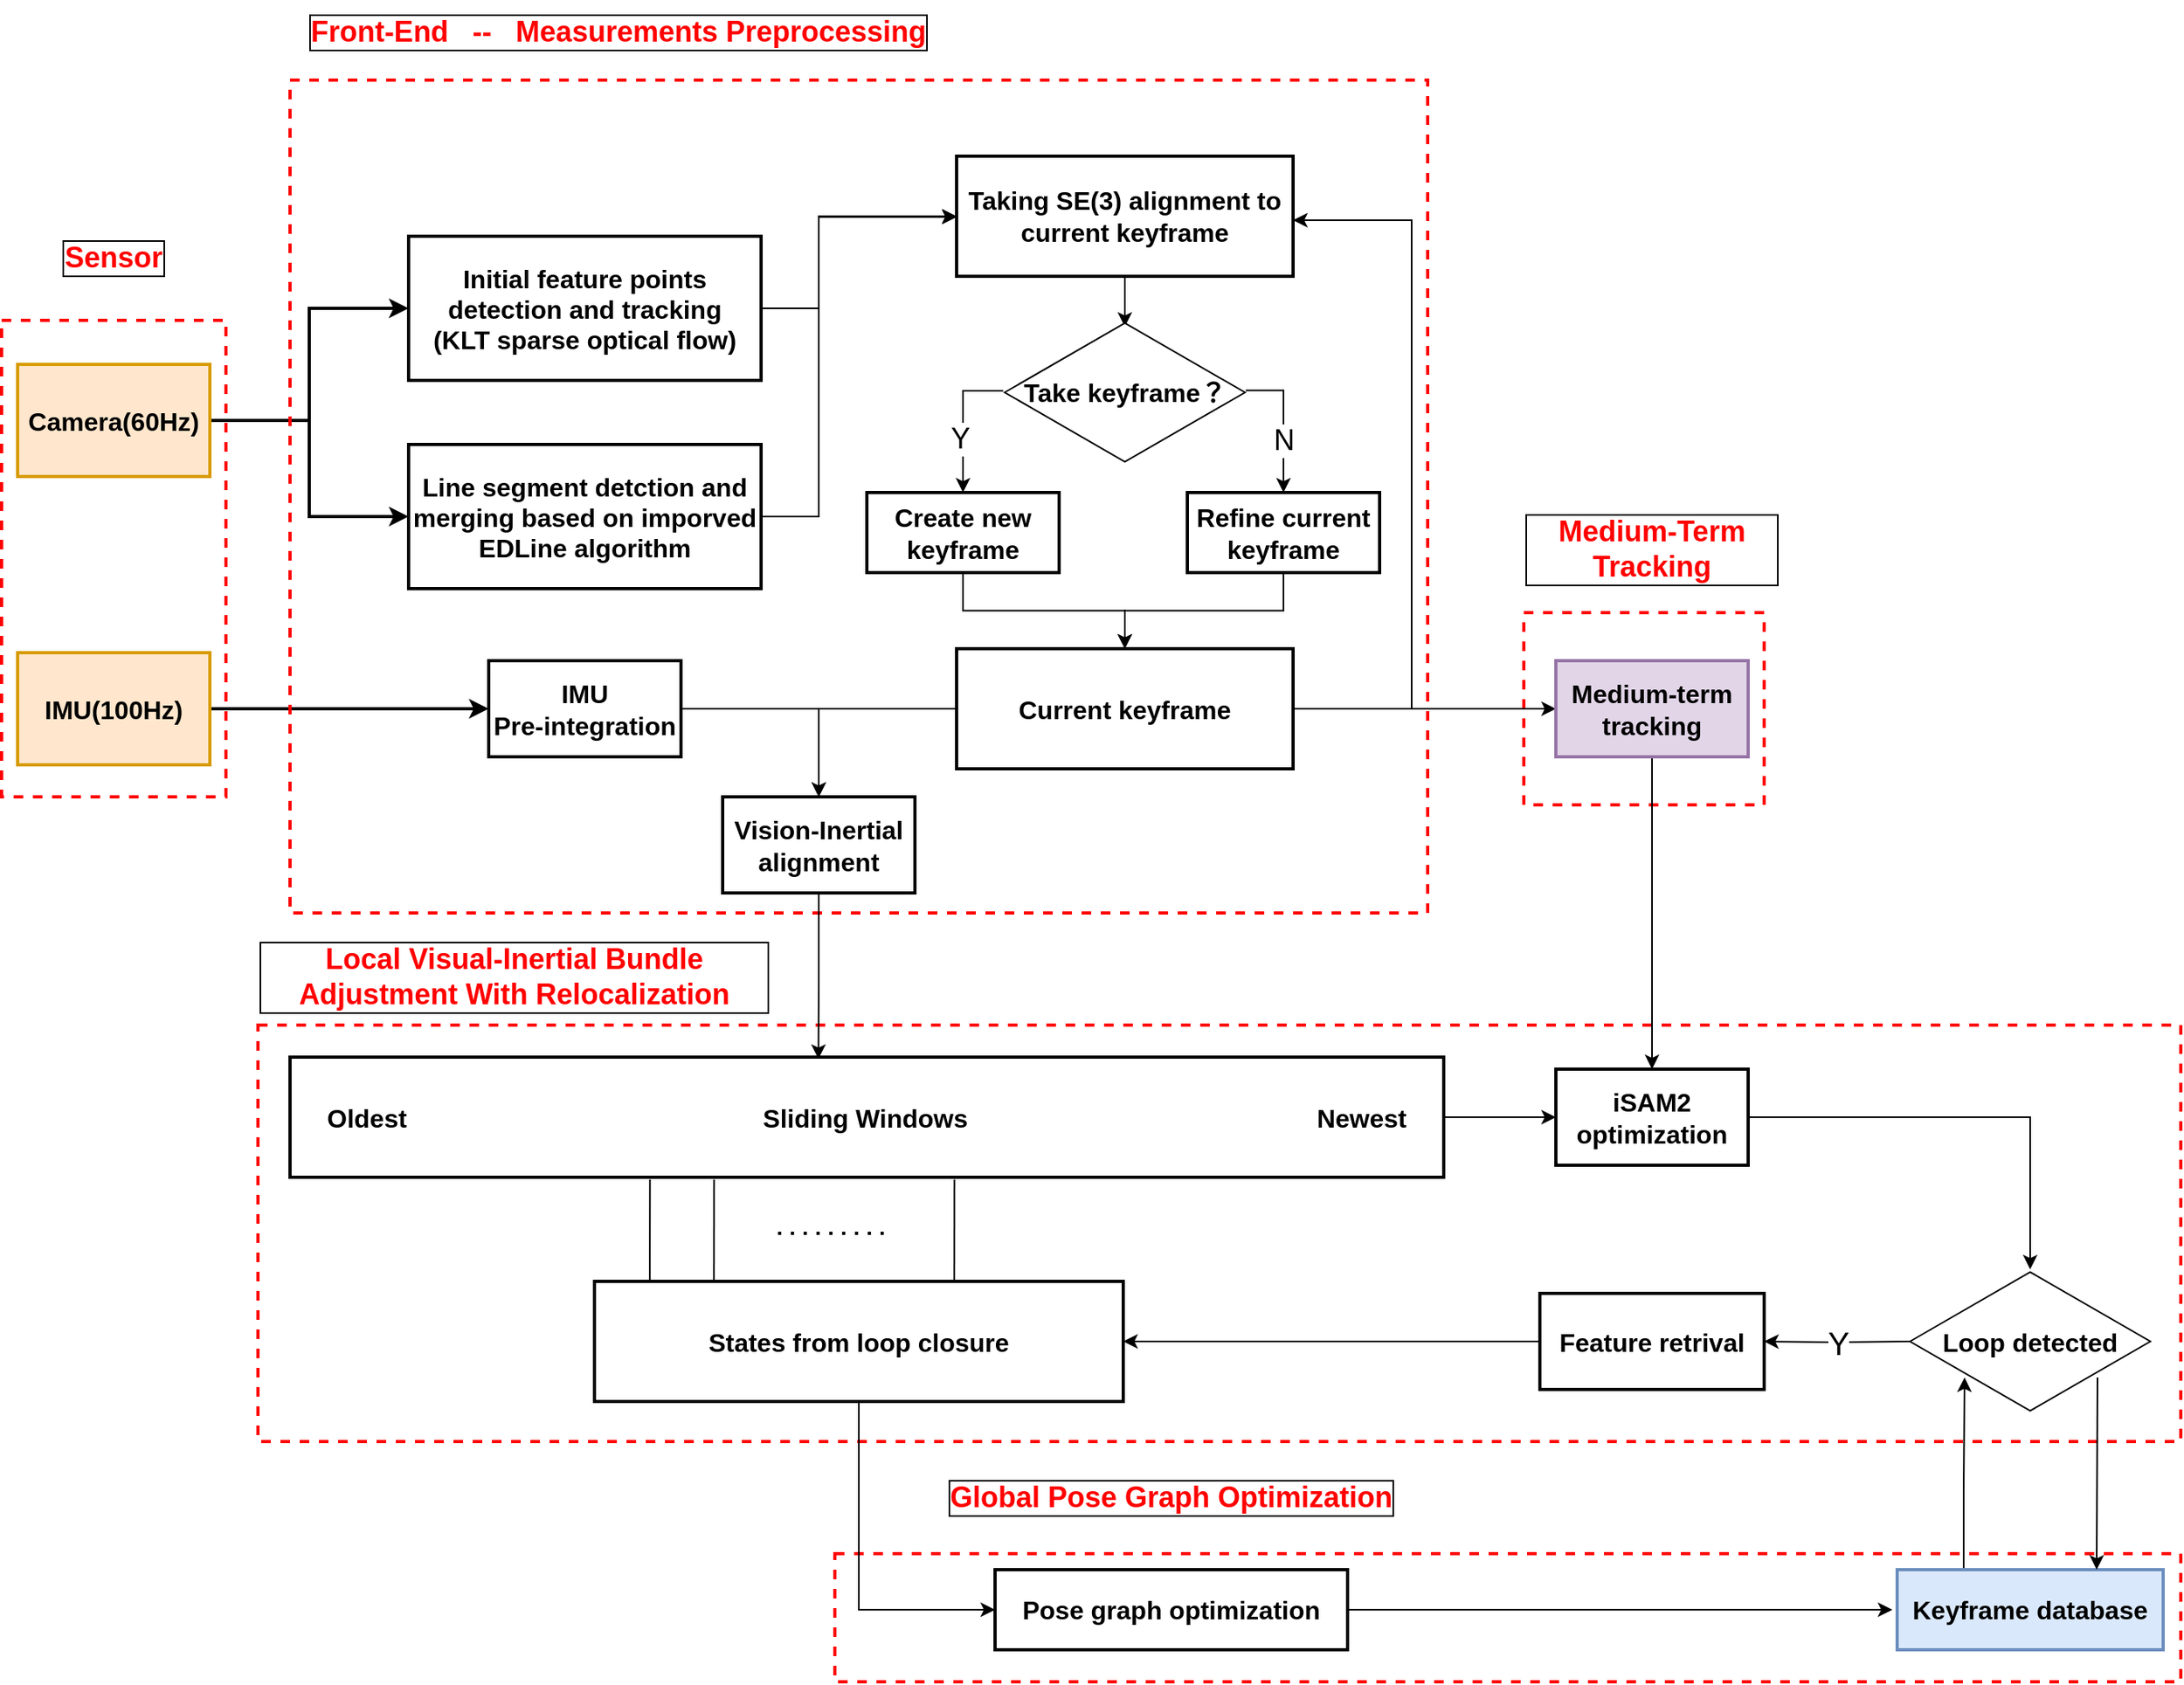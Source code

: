 <mxfile version="14.9.5" type="github">
  <diagram id="8i6xJ-SLC5uxjcjtr18_" name="Page-1">
    <mxGraphModel dx="1570" dy="970" grid="1" gridSize="10" guides="1" tooltips="1" connect="1" arrows="1" fold="1" page="1" pageScale="1" pageWidth="827" pageHeight="1169" math="0" shadow="0">
      <root>
        <mxCell id="0" />
        <mxCell id="1" parent="0" />
        <mxCell id="BEe8b9HoygR6BV2LmR4K-64" value="" style="rounded=0;whiteSpace=wrap;html=1;fontSize=16;strokeWidth=2;dashed=1;fillColor=none;fontStyle=1;strokeColor=#FF0000;" parent="1" vertex="1">
          <mxGeometry x="210" y="640" width="1200" height="260" as="geometry" />
        </mxCell>
        <mxCell id="BEe8b9HoygR6BV2LmR4K-66" value="" style="rounded=0;whiteSpace=wrap;html=1;fontSize=16;strokeWidth=2;dashed=1;fillColor=none;fontStyle=1;strokeColor=#FF0000;" parent="1" vertex="1">
          <mxGeometry x="1000" y="382.5" width="150" height="120" as="geometry" />
        </mxCell>
        <mxCell id="BEe8b9HoygR6BV2LmR4K-65" value="" style="rounded=0;whiteSpace=wrap;html=1;fontSize=16;strokeWidth=2;dashed=1;fillColor=none;fontStyle=1;strokeColor=#FF0000;" parent="1" vertex="1">
          <mxGeometry x="570" y="970" width="840" height="80" as="geometry" />
        </mxCell>
        <mxCell id="3IujC8vaHjT7PhUTica0-12" value="" style="rounded=0;whiteSpace=wrap;html=1;fontSize=16;strokeWidth=2;dashed=1;fillColor=none;fontStyle=1;strokeColor=#FF0000;" parent="1" vertex="1">
          <mxGeometry x="50" y="200" width="140" height="297.5" as="geometry" />
        </mxCell>
        <mxCell id="3IujC8vaHjT7PhUTica0-5" style="edgeStyle=orthogonalEdgeStyle;rounded=0;orthogonalLoop=1;jettySize=auto;html=1;exitX=1;exitY=0.5;exitDx=0;exitDy=0;entryX=0;entryY=0.5;entryDx=0;entryDy=0;fontSize=16;strokeWidth=2;fontStyle=1" parent="1" source="3IujC8vaHjT7PhUTica0-1" target="3IujC8vaHjT7PhUTica0-4" edge="1">
          <mxGeometry relative="1" as="geometry" />
        </mxCell>
        <mxCell id="3IujC8vaHjT7PhUTica0-11" style="edgeStyle=orthogonalEdgeStyle;rounded=0;orthogonalLoop=1;jettySize=auto;html=1;entryX=0;entryY=0.5;entryDx=0;entryDy=0;fontSize=16;strokeWidth=2;fontStyle=1" parent="1" source="3IujC8vaHjT7PhUTica0-1" target="3IujC8vaHjT7PhUTica0-9" edge="1">
          <mxGeometry relative="1" as="geometry" />
        </mxCell>
        <mxCell id="3IujC8vaHjT7PhUTica0-1" value="Camera(60Hz)" style="rounded=0;whiteSpace=wrap;html=1;fontSize=16;strokeWidth=2;fontStyle=1;fillColor=#ffe6cc;strokeColor=#d79b00;" parent="1" vertex="1">
          <mxGeometry x="60" y="227.5" width="120" height="70" as="geometry" />
        </mxCell>
        <mxCell id="3IujC8vaHjT7PhUTica0-18" style="edgeStyle=orthogonalEdgeStyle;rounded=0;orthogonalLoop=1;jettySize=auto;html=1;fontSize=16;strokeWidth=2;fontStyle=1" parent="1" source="3IujC8vaHjT7PhUTica0-2" target="3IujC8vaHjT7PhUTica0-3" edge="1">
          <mxGeometry relative="1" as="geometry" />
        </mxCell>
        <mxCell id="3IujC8vaHjT7PhUTica0-2" value="IMU(100Hz)" style="rounded=0;whiteSpace=wrap;html=1;fontSize=16;strokeWidth=2;fontStyle=1;fillColor=#ffe6cc;strokeColor=#d79b00;" parent="1" vertex="1">
          <mxGeometry x="60" y="407.5" width="120" height="70" as="geometry" />
        </mxCell>
        <mxCell id="BEe8b9HoygR6BV2LmR4K-23" style="edgeStyle=orthogonalEdgeStyle;rounded=0;orthogonalLoop=1;jettySize=auto;html=1;fontSize=14;" parent="1" source="3IujC8vaHjT7PhUTica0-3" target="BEe8b9HoygR6BV2LmR4K-22" edge="1">
          <mxGeometry relative="1" as="geometry" />
        </mxCell>
        <mxCell id="3IujC8vaHjT7PhUTica0-3" value="IMU&lt;br style=&quot;font-size: 16px;&quot;&gt;Pre-integration" style="rounded=0;whiteSpace=wrap;html=1;fontSize=16;strokeWidth=2;fontStyle=1" parent="1" vertex="1">
          <mxGeometry x="354" y="412.5" width="120" height="60" as="geometry" />
        </mxCell>
        <mxCell id="BEe8b9HoygR6BV2LmR4K-25" style="edgeStyle=orthogonalEdgeStyle;rounded=0;orthogonalLoop=1;jettySize=auto;html=1;entryX=0;entryY=0.5;entryDx=0;entryDy=0;fontSize=14;" parent="1" source="3IujC8vaHjT7PhUTica0-4" target="BEe8b9HoygR6BV2LmR4K-11" edge="1">
          <mxGeometry relative="1" as="geometry">
            <Array as="points">
              <mxPoint x="560" y="192.5" />
              <mxPoint x="560" y="135.5" />
            </Array>
          </mxGeometry>
        </mxCell>
        <mxCell id="3IujC8vaHjT7PhUTica0-4" value="Initial feature points detection and tracking&lt;br style=&quot;font-size: 16px;&quot;&gt;(KLT sparse optical flow)" style="rounded=0;whiteSpace=wrap;html=1;fontSize=16;strokeWidth=2;fontStyle=1" parent="1" vertex="1">
          <mxGeometry x="304" y="147.5" width="220" height="90" as="geometry" />
        </mxCell>
        <mxCell id="BEe8b9HoygR6BV2LmR4K-26" style="edgeStyle=orthogonalEdgeStyle;rounded=0;orthogonalLoop=1;jettySize=auto;html=1;fontSize=14;entryX=0;entryY=0.5;entryDx=0;entryDy=0;" parent="1" source="3IujC8vaHjT7PhUTica0-9" target="BEe8b9HoygR6BV2LmR4K-11" edge="1">
          <mxGeometry relative="1" as="geometry">
            <mxPoint x="640" y="137.5" as="targetPoint" />
            <Array as="points">
              <mxPoint x="560" y="322.5" />
              <mxPoint x="560" y="135.5" />
              <mxPoint x="646" y="135.5" />
            </Array>
          </mxGeometry>
        </mxCell>
        <mxCell id="3IujC8vaHjT7PhUTica0-9" value="Line segment detction and merging based on imporved EDLine algorithm" style="rounded=0;whiteSpace=wrap;html=1;fontSize=16;strokeWidth=2;fontStyle=1" parent="1" vertex="1">
          <mxGeometry x="304" y="277.5" width="220" height="90" as="geometry" />
        </mxCell>
        <mxCell id="3IujC8vaHjT7PhUTica0-19" value="" style="rounded=0;whiteSpace=wrap;html=1;fontSize=16;strokeWidth=2;dashed=1;fillColor=none;strokeColor=#FF0000;" parent="1" vertex="1">
          <mxGeometry x="230" y="50" width="710" height="520" as="geometry" />
        </mxCell>
        <mxCell id="BEe8b9HoygR6BV2LmR4K-7" style="edgeStyle=orthogonalEdgeStyle;rounded=0;orthogonalLoop=1;jettySize=auto;html=1;exitX=-0.006;exitY=0.489;exitDx=0;exitDy=0;exitPerimeter=0;" parent="1" source="BEe8b9HoygR6BV2LmR4K-49" target="BEe8b9HoygR6BV2LmR4K-5" edge="1">
          <mxGeometry relative="1" as="geometry">
            <mxPoint x="751" y="257.5" as="sourcePoint" />
          </mxGeometry>
        </mxCell>
        <mxCell id="BEe8b9HoygR6BV2LmR4K-9" value="Y" style="edgeLabel;html=1;align=center;verticalAlign=middle;resizable=0;points=[];fontSize=18;" parent="BEe8b9HoygR6BV2LmR4K-7" vertex="1" connectable="0">
          <mxGeometry x="0.246" y="-2" relative="1" as="geometry">
            <mxPoint as="offset" />
          </mxGeometry>
        </mxCell>
        <mxCell id="BEe8b9HoygR6BV2LmR4K-8" style="edgeStyle=orthogonalEdgeStyle;rounded=0;orthogonalLoop=1;jettySize=auto;html=1;exitX=1.003;exitY=0.486;exitDx=0;exitDy=0;exitPerimeter=0;" parent="1" source="BEe8b9HoygR6BV2LmR4K-49" target="BEe8b9HoygR6BV2LmR4K-6" edge="1">
          <mxGeometry relative="1" as="geometry">
            <mxPoint x="826" y="244" as="sourcePoint" />
            <Array as="points">
              <mxPoint x="850" y="244" />
            </Array>
          </mxGeometry>
        </mxCell>
        <mxCell id="BEe8b9HoygR6BV2LmR4K-10" value="N" style="edgeLabel;html=1;align=center;verticalAlign=middle;resizable=0;points=[];fontSize=18;" parent="BEe8b9HoygR6BV2LmR4K-8" vertex="1" connectable="0">
          <mxGeometry x="0.224" y="1" relative="1" as="geometry">
            <mxPoint x="-1" y="1" as="offset" />
          </mxGeometry>
        </mxCell>
        <mxCell id="BEe8b9HoygR6BV2LmR4K-17" style="edgeStyle=orthogonalEdgeStyle;rounded=0;orthogonalLoop=1;jettySize=auto;html=1;fontSize=14;entryX=0.5;entryY=0;entryDx=0;entryDy=0;" parent="1" source="BEe8b9HoygR6BV2LmR4K-5" target="BEe8b9HoygR6BV2LmR4K-15" edge="1">
          <mxGeometry relative="1" as="geometry">
            <mxPoint x="740" y="387.5" as="targetPoint" />
          </mxGeometry>
        </mxCell>
        <mxCell id="BEe8b9HoygR6BV2LmR4K-5" value="Create new keyframe" style="rounded=0;whiteSpace=wrap;html=1;fontSize=16;strokeWidth=2;fontStyle=1" parent="1" vertex="1">
          <mxGeometry x="590" y="307.5" width="120" height="50" as="geometry" />
        </mxCell>
        <mxCell id="BEe8b9HoygR6BV2LmR4K-18" style="edgeStyle=orthogonalEdgeStyle;rounded=0;orthogonalLoop=1;jettySize=auto;html=1;fontSize=14;entryX=0.5;entryY=0;entryDx=0;entryDy=0;" parent="1" source="BEe8b9HoygR6BV2LmR4K-6" target="BEe8b9HoygR6BV2LmR4K-15" edge="1">
          <mxGeometry relative="1" as="geometry">
            <mxPoint x="740" y="377.5" as="targetPoint" />
          </mxGeometry>
        </mxCell>
        <mxCell id="BEe8b9HoygR6BV2LmR4K-6" value="Refine current keyframe" style="rounded=0;whiteSpace=wrap;html=1;fontSize=16;strokeWidth=2;fontStyle=1" parent="1" vertex="1">
          <mxGeometry x="790" y="307.5" width="120" height="50" as="geometry" />
        </mxCell>
        <mxCell id="BEe8b9HoygR6BV2LmR4K-50" style="edgeStyle=orthogonalEdgeStyle;rounded=0;orthogonalLoop=1;jettySize=auto;html=1;entryX=0.5;entryY=0.044;entryDx=0;entryDy=0;entryPerimeter=0;fontSize=14;" parent="1" source="BEe8b9HoygR6BV2LmR4K-11" target="BEe8b9HoygR6BV2LmR4K-49" edge="1">
          <mxGeometry relative="1" as="geometry" />
        </mxCell>
        <mxCell id="BEe8b9HoygR6BV2LmR4K-11" value="Taking SE(3) alignment to current keyframe" style="rounded=0;whiteSpace=wrap;html=1;fontSize=16;strokeWidth=2;fontStyle=1" parent="1" vertex="1">
          <mxGeometry x="646" y="97.5" width="210" height="75" as="geometry" />
        </mxCell>
        <mxCell id="BEe8b9HoygR6BV2LmR4K-19" style="edgeStyle=orthogonalEdgeStyle;rounded=0;orthogonalLoop=1;jettySize=auto;html=1;fontSize=14;entryX=1;entryY=0.533;entryDx=0;entryDy=0;entryPerimeter=0;" parent="1" source="BEe8b9HoygR6BV2LmR4K-15" target="BEe8b9HoygR6BV2LmR4K-11" edge="1">
          <mxGeometry relative="1" as="geometry">
            <mxPoint x="1020" y="107.5" as="targetPoint" />
            <Array as="points">
              <mxPoint x="930" y="442.5" />
              <mxPoint x="930" y="137.5" />
            </Array>
          </mxGeometry>
        </mxCell>
        <mxCell id="BEe8b9HoygR6BV2LmR4K-24" style="edgeStyle=orthogonalEdgeStyle;rounded=0;orthogonalLoop=1;jettySize=auto;html=1;entryX=0.5;entryY=0;entryDx=0;entryDy=0;fontSize=14;" parent="1" source="BEe8b9HoygR6BV2LmR4K-15" target="BEe8b9HoygR6BV2LmR4K-22" edge="1">
          <mxGeometry relative="1" as="geometry" />
        </mxCell>
        <mxCell id="BEe8b9HoygR6BV2LmR4K-29" style="edgeStyle=orthogonalEdgeStyle;rounded=0;orthogonalLoop=1;jettySize=auto;html=1;entryX=0;entryY=0.5;entryDx=0;entryDy=0;fontSize=14;" parent="1" source="BEe8b9HoygR6BV2LmR4K-15" target="BEe8b9HoygR6BV2LmR4K-28" edge="1">
          <mxGeometry relative="1" as="geometry" />
        </mxCell>
        <mxCell id="BEe8b9HoygR6BV2LmR4K-15" value="Current keyframe" style="rounded=0;whiteSpace=wrap;html=1;fontSize=16;strokeWidth=2;fontStyle=1" parent="1" vertex="1">
          <mxGeometry x="646" y="405" width="210" height="75" as="geometry" />
        </mxCell>
        <mxCell id="BEe8b9HoygR6BV2LmR4K-77" style="edgeStyle=orthogonalEdgeStyle;rounded=0;orthogonalLoop=1;jettySize=auto;html=1;entryX=0.458;entryY=0.015;entryDx=0;entryDy=0;entryPerimeter=0;fontSize=18;fontColor=#FF0000;" parent="1" source="BEe8b9HoygR6BV2LmR4K-22" target="BEe8b9HoygR6BV2LmR4K-30" edge="1">
          <mxGeometry relative="1" as="geometry" />
        </mxCell>
        <mxCell id="BEe8b9HoygR6BV2LmR4K-22" value="Vision-Inertial alignment" style="rounded=0;whiteSpace=wrap;html=1;fontSize=16;strokeWidth=2;fontStyle=1" parent="1" vertex="1">
          <mxGeometry x="500" y="497.5" width="120" height="60" as="geometry" />
        </mxCell>
        <mxCell id="BEe8b9HoygR6BV2LmR4K-39" style="edgeStyle=orthogonalEdgeStyle;rounded=0;orthogonalLoop=1;jettySize=auto;html=1;fontSize=14;" parent="1" source="BEe8b9HoygR6BV2LmR4K-28" target="BEe8b9HoygR6BV2LmR4K-38" edge="1">
          <mxGeometry relative="1" as="geometry" />
        </mxCell>
        <mxCell id="BEe8b9HoygR6BV2LmR4K-28" value="Medium-term tracking" style="rounded=0;whiteSpace=wrap;html=1;fontSize=16;strokeWidth=2;fontStyle=1;fillColor=#e1d5e7;strokeColor=#9673a6;" parent="1" vertex="1">
          <mxGeometry x="1020" y="412.5" width="120" height="60" as="geometry" />
        </mxCell>
        <mxCell id="BEe8b9HoygR6BV2LmR4K-40" style="edgeStyle=orthogonalEdgeStyle;rounded=0;orthogonalLoop=1;jettySize=auto;html=1;entryX=0;entryY=0.5;entryDx=0;entryDy=0;fontSize=14;" parent="1" source="BEe8b9HoygR6BV2LmR4K-30" target="BEe8b9HoygR6BV2LmR4K-38" edge="1">
          <mxGeometry relative="1" as="geometry" />
        </mxCell>
        <mxCell id="BEe8b9HoygR6BV2LmR4K-30" value="Oldest&amp;nbsp; &amp;nbsp; &amp;nbsp; &amp;nbsp; &amp;nbsp; &amp;nbsp; &amp;nbsp; &amp;nbsp; &amp;nbsp; &amp;nbsp; &amp;nbsp; &amp;nbsp; &amp;nbsp; &amp;nbsp; &amp;nbsp; &amp;nbsp; &amp;nbsp; &amp;nbsp; &amp;nbsp; &amp;nbsp; &amp;nbsp; &amp;nbsp; &amp;nbsp; &amp;nbsp; &amp;nbsp; Sliding Windows&amp;nbsp; &amp;nbsp; &amp;nbsp; &amp;nbsp; &amp;nbsp; &amp;nbsp; &amp;nbsp; &amp;nbsp; &amp;nbsp; &amp;nbsp; &amp;nbsp; &amp;nbsp; &amp;nbsp; &amp;nbsp; &amp;nbsp; &amp;nbsp; &amp;nbsp; &amp;nbsp; &amp;nbsp; &amp;nbsp; &amp;nbsp; &amp;nbsp; &amp;nbsp; &amp;nbsp; &amp;nbsp;Newest" style="rounded=0;whiteSpace=wrap;html=1;fontSize=16;strokeWidth=2;fontStyle=1" parent="1" vertex="1">
          <mxGeometry x="230" y="660" width="720" height="75" as="geometry" />
        </mxCell>
        <mxCell id="BEe8b9HoygR6BV2LmR4K-61" style="edgeStyle=orthogonalEdgeStyle;rounded=0;orthogonalLoop=1;jettySize=auto;html=1;entryX=0;entryY=0.5;entryDx=0;entryDy=0;fontSize=18;" parent="1" source="BEe8b9HoygR6BV2LmR4K-31" target="BEe8b9HoygR6BV2LmR4K-52" edge="1">
          <mxGeometry relative="1" as="geometry" />
        </mxCell>
        <mxCell id="BEe8b9HoygR6BV2LmR4K-31" value="States from loop closure" style="rounded=0;whiteSpace=wrap;html=1;fontSize=16;strokeWidth=2;fontStyle=1" parent="1" vertex="1">
          <mxGeometry x="420" y="800" width="330" height="75" as="geometry" />
        </mxCell>
        <mxCell id="BEe8b9HoygR6BV2LmR4K-33" value="" style="endArrow=none;html=1;fontSize=14;exitX=0;exitY=0;exitDx=0;exitDy=0;entryX=0.264;entryY=1.019;entryDx=0;entryDy=0;entryPerimeter=0;" parent="1" edge="1">
          <mxGeometry width="50" height="50" relative="1" as="geometry">
            <mxPoint x="454.57" y="800" as="sourcePoint" />
            <mxPoint x="454.65" y="736.425" as="targetPoint" />
            <Array as="points">
              <mxPoint x="454.57" y="780" />
            </Array>
          </mxGeometry>
        </mxCell>
        <mxCell id="BEe8b9HoygR6BV2LmR4K-34" value="" style="endArrow=none;html=1;fontSize=14;exitX=0;exitY=0;exitDx=0;exitDy=0;entryX=0.264;entryY=1.019;entryDx=0;entryDy=0;entryPerimeter=0;" parent="1" edge="1">
          <mxGeometry width="50" height="50" relative="1" as="geometry">
            <mxPoint x="494.57" y="800" as="sourcePoint" />
            <mxPoint x="494.65" y="736.425" as="targetPoint" />
          </mxGeometry>
        </mxCell>
        <mxCell id="BEe8b9HoygR6BV2LmR4K-35" value="" style="endArrow=none;dashed=1;html=1;dashPattern=1 3;strokeWidth=2;fontSize=14;" parent="1" edge="1">
          <mxGeometry width="50" height="50" relative="1" as="geometry">
            <mxPoint x="534.57" y="770" as="sourcePoint" />
            <mxPoint x="604.57" y="770" as="targetPoint" />
          </mxGeometry>
        </mxCell>
        <mxCell id="BEe8b9HoygR6BV2LmR4K-36" value="" style="endArrow=none;html=1;fontSize=14;exitX=0;exitY=0;exitDx=0;exitDy=0;entryX=0.264;entryY=1.019;entryDx=0;entryDy=0;entryPerimeter=0;" parent="1" edge="1">
          <mxGeometry width="50" height="50" relative="1" as="geometry">
            <mxPoint x="644.57" y="800" as="sourcePoint" />
            <mxPoint x="644.65" y="736.425" as="targetPoint" />
          </mxGeometry>
        </mxCell>
        <mxCell id="BEe8b9HoygR6BV2LmR4K-48" style="edgeStyle=orthogonalEdgeStyle;rounded=0;orthogonalLoop=1;jettySize=auto;html=1;fontSize=14;" parent="1" source="BEe8b9HoygR6BV2LmR4K-38" target="BEe8b9HoygR6BV2LmR4K-47" edge="1">
          <mxGeometry relative="1" as="geometry" />
        </mxCell>
        <mxCell id="BEe8b9HoygR6BV2LmR4K-38" value="iSAM2&lt;br&gt;optimization" style="rounded=0;whiteSpace=wrap;html=1;fontSize=16;strokeWidth=2;fontStyle=1" parent="1" vertex="1">
          <mxGeometry x="1020" y="667.5" width="120" height="60" as="geometry" />
        </mxCell>
        <mxCell id="BEe8b9HoygR6BV2LmR4K-51" style="edgeStyle=orthogonalEdgeStyle;rounded=0;orthogonalLoop=1;jettySize=auto;html=1;entryX=1;entryY=0.5;entryDx=0;entryDy=0;fontSize=18;" parent="1" source="BEe8b9HoygR6BV2LmR4K-41" target="BEe8b9HoygR6BV2LmR4K-31" edge="1">
          <mxGeometry relative="1" as="geometry" />
        </mxCell>
        <mxCell id="BEe8b9HoygR6BV2LmR4K-41" value="Feature retrival" style="rounded=0;whiteSpace=wrap;html=1;fontSize=16;strokeWidth=2;fontStyle=1" parent="1" vertex="1">
          <mxGeometry x="1010" y="807.5" width="140" height="60" as="geometry" />
        </mxCell>
        <mxCell id="BEe8b9HoygR6BV2LmR4K-46" value="&lt;font style=&quot;font-size: 20px&quot;&gt;Y&lt;/font&gt;" style="edgeStyle=orthogonalEdgeStyle;rounded=0;orthogonalLoop=1;jettySize=auto;html=1;entryX=1;entryY=0.5;entryDx=0;entryDy=0;fontSize=14;" parent="1" target="BEe8b9HoygR6BV2LmR4K-41" edge="1">
          <mxGeometry relative="1" as="geometry">
            <mxPoint x="1241" y="837.5" as="sourcePoint" />
          </mxGeometry>
        </mxCell>
        <mxCell id="BEe8b9HoygR6BV2LmR4K-47" value="&lt;span style=&quot;font-size: 16px ; font-weight: 700&quot;&gt;Loop detected&lt;/span&gt;" style="html=1;whiteSpace=wrap;aspect=fixed;shape=isoRectangle;fontSize=14;" parent="1" vertex="1">
          <mxGeometry x="1241" y="792.5" width="150" height="90" as="geometry" />
        </mxCell>
        <mxCell id="BEe8b9HoygR6BV2LmR4K-49" value="&lt;span style=&quot;font-size: 16px ; font-weight: 700&quot;&gt;Take keyframe？&lt;/span&gt;" style="html=1;whiteSpace=wrap;aspect=fixed;shape=isoRectangle;fontSize=14;" parent="1" vertex="1">
          <mxGeometry x="676" y="200" width="150" height="90" as="geometry" />
        </mxCell>
        <mxCell id="BEe8b9HoygR6BV2LmR4K-60" style="edgeStyle=orthogonalEdgeStyle;rounded=0;orthogonalLoop=1;jettySize=auto;html=1;fontSize=18;" parent="1" source="BEe8b9HoygR6BV2LmR4K-52" edge="1">
          <mxGeometry relative="1" as="geometry">
            <mxPoint x="1230" y="1005" as="targetPoint" />
          </mxGeometry>
        </mxCell>
        <mxCell id="BEe8b9HoygR6BV2LmR4K-52" value="Pose graph optimization" style="rounded=0;whiteSpace=wrap;html=1;fontSize=16;strokeWidth=2;fontStyle=1" parent="1" vertex="1">
          <mxGeometry x="670" y="980" width="220" height="50" as="geometry" />
        </mxCell>
        <mxCell id="BEe8b9HoygR6BV2LmR4K-54" style="edgeStyle=orthogonalEdgeStyle;rounded=0;orthogonalLoop=1;jettySize=auto;html=1;exitX=0.25;exitY=0;exitDx=0;exitDy=0;entryX=0.227;entryY=0.75;entryDx=0;entryDy=0;entryPerimeter=0;fontSize=18;" parent="1" source="BEe8b9HoygR6BV2LmR4K-53" target="BEe8b9HoygR6BV2LmR4K-47" edge="1">
          <mxGeometry relative="1" as="geometry" />
        </mxCell>
        <mxCell id="BEe8b9HoygR6BV2LmR4K-53" value="Keyframe database" style="rounded=0;whiteSpace=wrap;html=1;fontSize=16;strokeWidth=2;fontStyle=1;fillColor=#dae8fc;strokeColor=#6c8ebf;" parent="1" vertex="1">
          <mxGeometry x="1233" y="980" width="166" height="50" as="geometry" />
        </mxCell>
        <mxCell id="BEe8b9HoygR6BV2LmR4K-58" value="" style="endArrow=classic;html=1;fontSize=18;entryX=0.75;entryY=0;entryDx=0;entryDy=0;" parent="1" target="BEe8b9HoygR6BV2LmR4K-53" edge="1">
          <mxGeometry width="50" height="50" relative="1" as="geometry">
            <mxPoint x="1358" y="860" as="sourcePoint" />
            <mxPoint x="1400" y="880" as="targetPoint" />
          </mxGeometry>
        </mxCell>
        <mxCell id="BEe8b9HoygR6BV2LmR4K-67" value="Sensor" style="text;html=1;strokeColor=none;fillColor=none;align=center;verticalAlign=middle;whiteSpace=wrap;rounded=0;fontSize=18;fontColor=#FF0000;fontStyle=1;labelBorderColor=#000000;" parent="1" vertex="1">
          <mxGeometry x="100" y="150" width="40" height="22.5" as="geometry" />
        </mxCell>
        <mxCell id="BEe8b9HoygR6BV2LmR4K-72" value="Front-End&amp;nbsp; &amp;nbsp;--&amp;nbsp; &amp;nbsp;Measurements Preprocessing" style="text;html=1;strokeColor=none;fillColor=none;align=center;verticalAlign=middle;whiteSpace=wrap;rounded=0;fontSize=18;fontColor=#FF0000;fontStyle=1;labelBorderColor=#000000;" parent="1" vertex="1">
          <mxGeometry x="230" width="410" height="40" as="geometry" />
        </mxCell>
        <mxCell id="BEe8b9HoygR6BV2LmR4K-74" value="Local Visual-Inertial Bundle Adjustment With Relocalization" style="text;html=1;strokeColor=none;fillColor=none;align=center;verticalAlign=middle;whiteSpace=wrap;rounded=0;fontSize=18;fontColor=#FF0000;fontStyle=1;labelBorderColor=#000000;" parent="1" vertex="1">
          <mxGeometry x="210" y="590" width="320" height="40" as="geometry" />
        </mxCell>
        <mxCell id="BEe8b9HoygR6BV2LmR4K-78" value="Medium-Term Tracking" style="text;html=1;strokeColor=none;fillColor=none;align=center;verticalAlign=middle;whiteSpace=wrap;rounded=0;fontSize=18;fontColor=#FF0000;fontStyle=1;labelBorderColor=#000000;" parent="1" vertex="1">
          <mxGeometry x="1000" y="322.5" width="160" height="40" as="geometry" />
        </mxCell>
        <mxCell id="BEe8b9HoygR6BV2LmR4K-79" value="Global Pose Graph Optimization" style="text;html=1;strokeColor=none;fillColor=none;align=center;verticalAlign=middle;whiteSpace=wrap;rounded=0;fontSize=18;fontColor=#FF0000;fontStyle=1;labelBorderColor=#000000;" parent="1" vertex="1">
          <mxGeometry x="605" y="910" width="350" height="50" as="geometry" />
        </mxCell>
      </root>
    </mxGraphModel>
  </diagram>
</mxfile>
